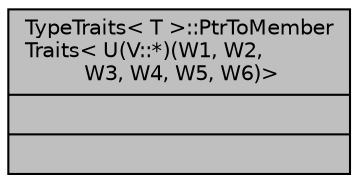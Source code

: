 digraph "TypeTraits&lt; T &gt;::PtrToMemberTraits&lt; U(V::*)(W1, W2, W3, W4, W5, W6)&gt;"
{
  edge [fontname="Helvetica",fontsize="10",labelfontname="Helvetica",labelfontsize="10"];
  node [fontname="Helvetica",fontsize="10",shape=record];
  Node1 [label="{TypeTraits\< T \>::PtrToMember\lTraits\< U(V::*)(W1, W2,\l W3, W4, W5, W6)\>\n||}",height=0.2,width=0.4,color="black", fillcolor="grey75", style="filled", fontcolor="black"];
}
